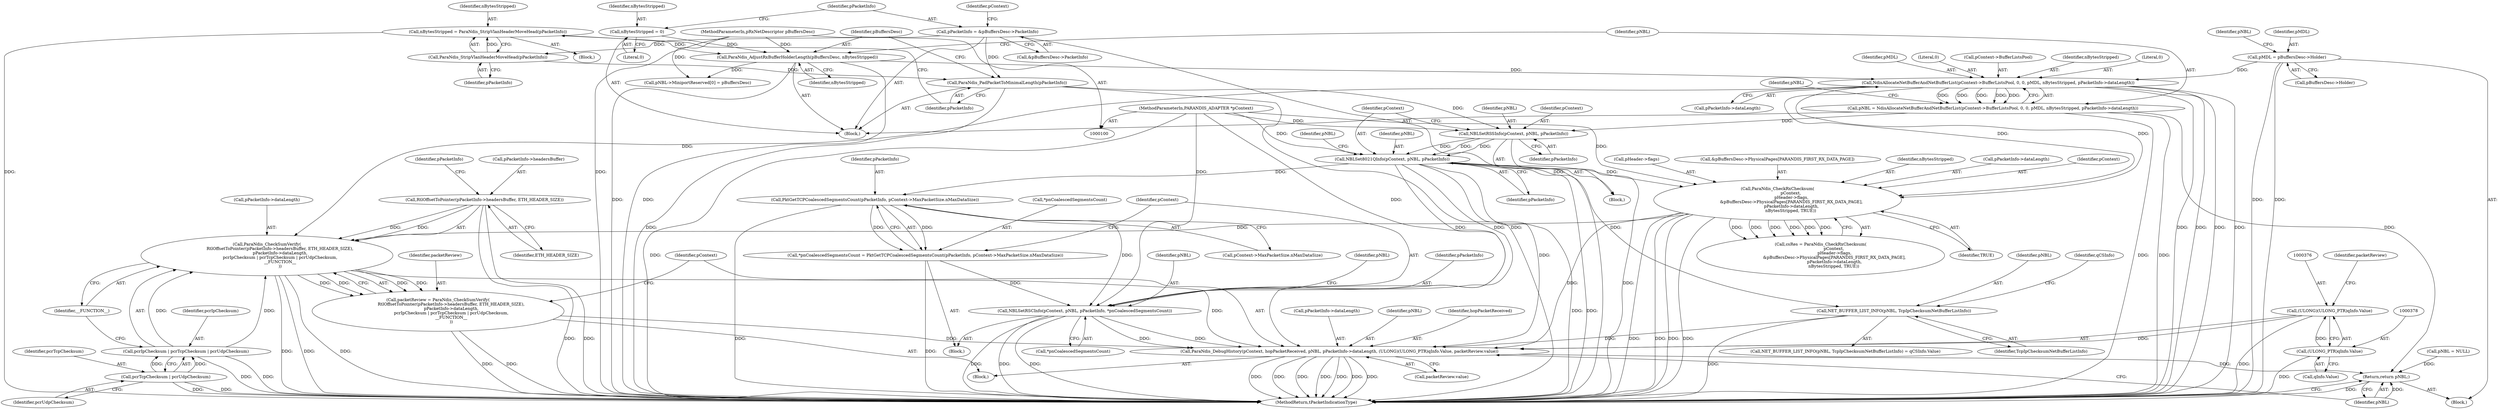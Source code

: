 digraph "0_kvm-guest-drivers-windows_723416fa4210b7464b28eab89cc76252e6193ac1_6@pointer" {
"1000368" [label="(Call,ParaNdis_DebugHistory(pContext, hopPacketReceived, pNBL, pPacketInfo->dataLength, (ULONG)(ULONG_PTR)qInfo.Value, packetReview.value))"];
"1000229" [label="(Call,ParaNdis_CheckRxChecksum(\n                    pContext,\n                     pHeader->flags,\n                     &pBuffersDesc->PhysicalPages[PARANDIS_FIRST_RX_DATA_PAGE],\n                     pPacketInfo->dataLength,\n                    nBytesStripped, TRUE))"];
"1000191" [label="(Call,NBLSet8021QInfo(pContext, pNBL, pPacketInfo))"];
"1000187" [label="(Call,NBLSetRSSInfo(pContext, pNBL, pPacketInfo))"];
"1000101" [label="(MethodParameterIn,PARANDIS_ADAPTER *pContext)"];
"1000151" [label="(Call,pNBL = NdisAllocateNetBufferAndNetBufferList(pContext->BufferListsPool, 0, 0, pMDL, nBytesStripped, pPacketInfo->dataLength))"];
"1000153" [label="(Call,NdisAllocateNetBufferAndNetBufferList(pContext->BufferListsPool, 0, 0, pMDL, nBytesStripped, pPacketInfo->dataLength))"];
"1000106" [label="(Call,pMDL = pBuffersDesc->Holder)"];
"1000148" [label="(Call,ParaNdis_AdjustRxBufferHolderLength(pBuffersDesc, nBytesStripped))"];
"1000102" [label="(MethodParameterIn,pRxNetDescriptor pBuffersDesc)"];
"1000142" [label="(Call,nBytesStripped = ParaNdis_StripVlanHeaderMoveHead(pPacketInfo))"];
"1000144" [label="(Call,ParaNdis_StripVlanHeaderMoveHead(pPacketInfo))"];
"1000127" [label="(Call,pPacketInfo = &pBuffersDesc->PacketInfo)"];
"1000123" [label="(Call,nBytesStripped = 0)"];
"1000146" [label="(Call,ParaNdis_PadPacketToMinimalLength(pPacketInfo))"];
"1000219" [label="(Call,NBLSetRSCInfo(pContext, pNBL, pPacketInfo, *pnCoalescedSegmentsCount))"];
"1000212" [label="(Call,PktGetTCPCoalescedSegmentsCount(pPacketInfo, pContext->MaxPacketSize.nMaxDataSize))"];
"1000209" [label="(Call,*pnCoalescedSegmentsCount = PktGetTCPCoalescedSegmentsCount(pPacketInfo, pContext->MaxPacketSize.nMaxDataSize))"];
"1000323" [label="(Call,NET_BUFFER_LIST_INFO(pNBL, TcpIpChecksumNetBufferListInfo))"];
"1000353" [label="(Call,ParaNdis_CheckSumVerify(\n                    RtlOffsetToPointer(pPacketInfo->headersBuffer, ETH_HEADER_SIZE),\n                    pPacketInfo->dataLength,\n                    pcrIpChecksum | pcrTcpChecksum | pcrUdpChecksum,\n                    __FUNCTION__\n                    ))"];
"1000354" [label="(Call,RtlOffsetToPointer(pPacketInfo->headersBuffer, ETH_HEADER_SIZE))"];
"1000362" [label="(Call,pcrIpChecksum | pcrTcpChecksum | pcrUdpChecksum)"];
"1000364" [label="(Call,pcrTcpChecksum | pcrUdpChecksum)"];
"1000375" [label="(Call,(ULONG)(ULONG_PTR)qInfo.Value)"];
"1000377" [label="(Call,(ULONG_PTR)qInfo.Value)"];
"1000351" [label="(Call,packetReview = ParaNdis_CheckSumVerify(\n                    RtlOffsetToPointer(pPacketInfo->headersBuffer, ETH_HEADER_SIZE),\n                    pPacketInfo->dataLength,\n                    pcrIpChecksum | pcrTcpChecksum | pcrUdpChecksum,\n                    __FUNCTION__\n                    ))"];
"1000385" [label="(Return,return pNBL;)"];
"1000123" [label="(Call,nBytesStripped = 0)"];
"1000213" [label="(Identifier,pPacketInfo)"];
"1000223" [label="(Call,*pnCoalescedSegmentsCount)"];
"1000159" [label="(Identifier,pMDL)"];
"1000141" [label="(Block,)"];
"1000143" [label="(Identifier,nBytesStripped)"];
"1000383" [label="(Identifier,packetReview)"];
"1000191" [label="(Call,NBLSet8021QInfo(pContext, pNBL, pPacketInfo))"];
"1000150" [label="(Identifier,nBytesStripped)"];
"1000101" [label="(MethodParameterIn,PARANDIS_ADAPTER *pContext)"];
"1000366" [label="(Identifier,pcrUdpChecksum)"];
"1000324" [label="(Identifier,pNBL)"];
"1000220" [label="(Identifier,pContext)"];
"1000244" [label="(Identifier,TRUE)"];
"1000187" [label="(Call,NBLSetRSSInfo(pContext, pNBL, pPacketInfo))"];
"1000230" [label="(Identifier,pContext)"];
"1000351" [label="(Call,packetReview = ParaNdis_CheckSumVerify(\n                    RtlOffsetToPointer(pPacketInfo->headersBuffer, ETH_HEADER_SIZE),\n                    pPacketInfo->dataLength,\n                    pcrIpChecksum | pcrTcpChecksum | pcrUdpChecksum,\n                    __FUNCTION__\n                    ))"];
"1000212" [label="(Call,PktGetTCPCoalescedSegmentsCount(pPacketInfo, pContext->MaxPacketSize.nMaxDataSize))"];
"1000157" [label="(Literal,0)"];
"1000147" [label="(Identifier,pPacketInfo)"];
"1000371" [label="(Identifier,pNBL)"];
"1000144" [label="(Call,ParaNdis_StripVlanHeaderMoveHead(pPacketInfo))"];
"1000193" [label="(Identifier,pNBL)"];
"1000129" [label="(Call,&pBuffersDesc->PacketInfo)"];
"1000323" [label="(Call,NET_BUFFER_LIST_INFO(pNBL, TcpIpChecksumNetBufferListInfo))"];
"1000221" [label="(Identifier,pNBL)"];
"1000210" [label="(Call,*pnCoalescedSegmentsCount)"];
"1000106" [label="(Call,pMDL = pBuffersDesc->Holder)"];
"1000325" [label="(Identifier,TcpIpChecksumNetBufferListInfo)"];
"1000194" [label="(Identifier,pPacketInfo)"];
"1000190" [label="(Identifier,pPacketInfo)"];
"1000231" [label="(Call,pHeader->flags)"];
"1000322" [label="(Call,NET_BUFFER_LIST_INFO(pNBL, TcpIpChecksumNetBufferListInfo) = qCSInfo.Value)"];
"1000128" [label="(Identifier,pPacketInfo)"];
"1000367" [label="(Identifier,__FUNCTION__)"];
"1000234" [label="(Call,&pBuffersDesc->PhysicalPages[PARANDIS_FIRST_RX_DATA_PAGE])"];
"1000354" [label="(Call,RtlOffsetToPointer(pPacketInfo->headersBuffer, ETH_HEADER_SIZE))"];
"1000192" [label="(Identifier,pContext)"];
"1000229" [label="(Call,ParaNdis_CheckRxChecksum(\n                    pContext,\n                     pHeader->flags,\n                     &pBuffersDesc->PhysicalPages[PARANDIS_FIRST_RX_DATA_PAGE],\n                     pPacketInfo->dataLength,\n                    nBytesStripped, TRUE))"];
"1000382" [label="(Call,packetReview.value)"];
"1000349" [label="(Block,)"];
"1000108" [label="(Call,pBuffersDesc->Holder)"];
"1000107" [label="(Identifier,pMDL)"];
"1000148" [label="(Call,ParaNdis_AdjustRxBufferHolderLength(pBuffersDesc, nBytesStripped))"];
"1000208" [label="(Block,)"];
"1000370" [label="(Identifier,hopPacketReceived)"];
"1000353" [label="(Call,ParaNdis_CheckSumVerify(\n                    RtlOffsetToPointer(pPacketInfo->headersBuffer, ETH_HEADER_SIZE),\n                    pPacketInfo->dataLength,\n                    pcrIpChecksum | pcrTcpChecksum | pcrUdpChecksum,\n                    __FUNCTION__\n                    ))"];
"1000352" [label="(Identifier,packetReview)"];
"1000346" [label="(Identifier,pNBL)"];
"1000145" [label="(Identifier,pPacketInfo)"];
"1000243" [label="(Identifier,nBytesStripped)"];
"1000362" [label="(Call,pcrIpChecksum | pcrTcpChecksum | pcrUdpChecksum)"];
"1000151" [label="(Call,pNBL = NdisAllocateNetBufferAndNetBufferList(pContext->BufferListsPool, 0, 0, pMDL, nBytesStripped, pPacketInfo->dataLength))"];
"1000102" [label="(MethodParameterIn,pRxNetDescriptor pBuffersDesc)"];
"1000189" [label="(Identifier,pNBL)"];
"1000377" [label="(Call,(ULONG_PTR)qInfo.Value)"];
"1000136" [label="(Identifier,pContext)"];
"1000166" [label="(Block,)"];
"1000327" [label="(Identifier,qCSInfo)"];
"1000240" [label="(Call,pPacketInfo->dataLength)"];
"1000209" [label="(Call,*pnCoalescedSegmentsCount = PktGetTCPCoalescedSegmentsCount(pPacketInfo, pContext->MaxPacketSize.nMaxDataSize))"];
"1000359" [label="(Call,pPacketInfo->dataLength)"];
"1000154" [label="(Call,pContext->BufferListsPool)"];
"1000113" [label="(Identifier,pNBL)"];
"1000365" [label="(Identifier,pcrTcpChecksum)"];
"1000363" [label="(Identifier,pcrIpChecksum)"];
"1000379" [label="(Call,qInfo.Value)"];
"1000372" [label="(Call,pPacketInfo->dataLength)"];
"1000112" [label="(Call,pNBL = NULL)"];
"1000146" [label="(Call,ParaNdis_PadPacketToMinimalLength(pPacketInfo))"];
"1000161" [label="(Call,pPacketInfo->dataLength)"];
"1000360" [label="(Identifier,pPacketInfo)"];
"1000104" [label="(Block,)"];
"1000219" [label="(Call,NBLSetRSCInfo(pContext, pNBL, pPacketInfo, *pnCoalescedSegmentsCount))"];
"1000375" [label="(Call,(ULONG)(ULONG_PTR)qInfo.Value)"];
"1000369" [label="(Identifier,pContext)"];
"1000153" [label="(Call,NdisAllocateNetBufferAndNetBufferList(pContext->BufferListsPool, 0, 0, pMDL, nBytesStripped, pPacketInfo->dataLength))"];
"1000152" [label="(Identifier,pNBL)"];
"1000198" [label="(Identifier,pNBL)"];
"1000214" [label="(Call,pContext->MaxPacketSize.nMaxDataSize)"];
"1000364" [label="(Call,pcrTcpChecksum | pcrUdpChecksum)"];
"1000125" [label="(Literal,0)"];
"1000368" [label="(Call,ParaNdis_DebugHistory(pContext, hopPacketReceived, pNBL, pPacketInfo->dataLength, (ULONG)(ULONG_PTR)qInfo.Value, packetReview.value))"];
"1000121" [label="(Block,)"];
"1000386" [label="(Identifier,pNBL)"];
"1000160" [label="(Identifier,nBytesStripped)"];
"1000195" [label="(Call,pNBL->MiniportReserved[0] = pBuffersDesc)"];
"1000127" [label="(Call,pPacketInfo = &pBuffersDesc->PacketInfo)"];
"1000165" [label="(Identifier,pNBL)"];
"1000385" [label="(Return,return pNBL;)"];
"1000358" [label="(Identifier,ETH_HEADER_SIZE)"];
"1000188" [label="(Identifier,pContext)"];
"1000222" [label="(Identifier,pPacketInfo)"];
"1000158" [label="(Literal,0)"];
"1000355" [label="(Call,pPacketInfo->headersBuffer)"];
"1000149" [label="(Identifier,pBuffersDesc)"];
"1000387" [label="(MethodReturn,tPacketIndicationType)"];
"1000142" [label="(Call,nBytesStripped = ParaNdis_StripVlanHeaderMoveHead(pPacketInfo))"];
"1000227" [label="(Call,csRes = ParaNdis_CheckRxChecksum(\n                    pContext,\n                     pHeader->flags,\n                     &pBuffersDesc->PhysicalPages[PARANDIS_FIRST_RX_DATA_PAGE],\n                     pPacketInfo->dataLength,\n                    nBytesStripped, TRUE))"];
"1000124" [label="(Identifier,nBytesStripped)"];
"1000368" -> "1000349"  [label="AST: "];
"1000368" -> "1000382"  [label="CFG: "];
"1000369" -> "1000368"  [label="AST: "];
"1000370" -> "1000368"  [label="AST: "];
"1000371" -> "1000368"  [label="AST: "];
"1000372" -> "1000368"  [label="AST: "];
"1000375" -> "1000368"  [label="AST: "];
"1000382" -> "1000368"  [label="AST: "];
"1000386" -> "1000368"  [label="CFG: "];
"1000368" -> "1000387"  [label="DDG: "];
"1000368" -> "1000387"  [label="DDG: "];
"1000368" -> "1000387"  [label="DDG: "];
"1000368" -> "1000387"  [label="DDG: "];
"1000368" -> "1000387"  [label="DDG: "];
"1000368" -> "1000387"  [label="DDG: "];
"1000368" -> "1000387"  [label="DDG: "];
"1000229" -> "1000368"  [label="DDG: "];
"1000219" -> "1000368"  [label="DDG: "];
"1000219" -> "1000368"  [label="DDG: "];
"1000101" -> "1000368"  [label="DDG: "];
"1000323" -> "1000368"  [label="DDG: "];
"1000191" -> "1000368"  [label="DDG: "];
"1000353" -> "1000368"  [label="DDG: "];
"1000375" -> "1000368"  [label="DDG: "];
"1000351" -> "1000368"  [label="DDG: "];
"1000368" -> "1000385"  [label="DDG: "];
"1000229" -> "1000227"  [label="AST: "];
"1000229" -> "1000244"  [label="CFG: "];
"1000230" -> "1000229"  [label="AST: "];
"1000231" -> "1000229"  [label="AST: "];
"1000234" -> "1000229"  [label="AST: "];
"1000240" -> "1000229"  [label="AST: "];
"1000243" -> "1000229"  [label="AST: "];
"1000244" -> "1000229"  [label="AST: "];
"1000227" -> "1000229"  [label="CFG: "];
"1000229" -> "1000387"  [label="DDG: "];
"1000229" -> "1000387"  [label="DDG: "];
"1000229" -> "1000387"  [label="DDG: "];
"1000229" -> "1000387"  [label="DDG: "];
"1000229" -> "1000227"  [label="DDG: "];
"1000229" -> "1000227"  [label="DDG: "];
"1000229" -> "1000227"  [label="DDG: "];
"1000229" -> "1000227"  [label="DDG: "];
"1000229" -> "1000227"  [label="DDG: "];
"1000229" -> "1000227"  [label="DDG: "];
"1000191" -> "1000229"  [label="DDG: "];
"1000101" -> "1000229"  [label="DDG: "];
"1000153" -> "1000229"  [label="DDG: "];
"1000153" -> "1000229"  [label="DDG: "];
"1000229" -> "1000353"  [label="DDG: "];
"1000191" -> "1000166"  [label="AST: "];
"1000191" -> "1000194"  [label="CFG: "];
"1000192" -> "1000191"  [label="AST: "];
"1000193" -> "1000191"  [label="AST: "];
"1000194" -> "1000191"  [label="AST: "];
"1000198" -> "1000191"  [label="CFG: "];
"1000191" -> "1000387"  [label="DDG: "];
"1000191" -> "1000387"  [label="DDG: "];
"1000187" -> "1000191"  [label="DDG: "];
"1000187" -> "1000191"  [label="DDG: "];
"1000187" -> "1000191"  [label="DDG: "];
"1000101" -> "1000191"  [label="DDG: "];
"1000191" -> "1000212"  [label="DDG: "];
"1000191" -> "1000219"  [label="DDG: "];
"1000191" -> "1000219"  [label="DDG: "];
"1000191" -> "1000323"  [label="DDG: "];
"1000187" -> "1000166"  [label="AST: "];
"1000187" -> "1000190"  [label="CFG: "];
"1000188" -> "1000187"  [label="AST: "];
"1000189" -> "1000187"  [label="AST: "];
"1000190" -> "1000187"  [label="AST: "];
"1000192" -> "1000187"  [label="CFG: "];
"1000187" -> "1000387"  [label="DDG: "];
"1000101" -> "1000187"  [label="DDG: "];
"1000151" -> "1000187"  [label="DDG: "];
"1000146" -> "1000187"  [label="DDG: "];
"1000101" -> "1000100"  [label="AST: "];
"1000101" -> "1000387"  [label="DDG: "];
"1000101" -> "1000219"  [label="DDG: "];
"1000151" -> "1000121"  [label="AST: "];
"1000151" -> "1000153"  [label="CFG: "];
"1000152" -> "1000151"  [label="AST: "];
"1000153" -> "1000151"  [label="AST: "];
"1000165" -> "1000151"  [label="CFG: "];
"1000151" -> "1000387"  [label="DDG: "];
"1000151" -> "1000387"  [label="DDG: "];
"1000153" -> "1000151"  [label="DDG: "];
"1000153" -> "1000151"  [label="DDG: "];
"1000153" -> "1000151"  [label="DDG: "];
"1000153" -> "1000151"  [label="DDG: "];
"1000153" -> "1000151"  [label="DDG: "];
"1000151" -> "1000385"  [label="DDG: "];
"1000153" -> "1000161"  [label="CFG: "];
"1000154" -> "1000153"  [label="AST: "];
"1000157" -> "1000153"  [label="AST: "];
"1000158" -> "1000153"  [label="AST: "];
"1000159" -> "1000153"  [label="AST: "];
"1000160" -> "1000153"  [label="AST: "];
"1000161" -> "1000153"  [label="AST: "];
"1000153" -> "1000387"  [label="DDG: "];
"1000153" -> "1000387"  [label="DDG: "];
"1000153" -> "1000387"  [label="DDG: "];
"1000153" -> "1000387"  [label="DDG: "];
"1000106" -> "1000153"  [label="DDG: "];
"1000148" -> "1000153"  [label="DDG: "];
"1000153" -> "1000353"  [label="DDG: "];
"1000106" -> "1000104"  [label="AST: "];
"1000106" -> "1000108"  [label="CFG: "];
"1000107" -> "1000106"  [label="AST: "];
"1000108" -> "1000106"  [label="AST: "];
"1000113" -> "1000106"  [label="CFG: "];
"1000106" -> "1000387"  [label="DDG: "];
"1000106" -> "1000387"  [label="DDG: "];
"1000148" -> "1000121"  [label="AST: "];
"1000148" -> "1000150"  [label="CFG: "];
"1000149" -> "1000148"  [label="AST: "];
"1000150" -> "1000148"  [label="AST: "];
"1000152" -> "1000148"  [label="CFG: "];
"1000148" -> "1000387"  [label="DDG: "];
"1000148" -> "1000387"  [label="DDG: "];
"1000102" -> "1000148"  [label="DDG: "];
"1000142" -> "1000148"  [label="DDG: "];
"1000123" -> "1000148"  [label="DDG: "];
"1000148" -> "1000195"  [label="DDG: "];
"1000102" -> "1000100"  [label="AST: "];
"1000102" -> "1000387"  [label="DDG: "];
"1000102" -> "1000195"  [label="DDG: "];
"1000142" -> "1000141"  [label="AST: "];
"1000142" -> "1000144"  [label="CFG: "];
"1000143" -> "1000142"  [label="AST: "];
"1000144" -> "1000142"  [label="AST: "];
"1000147" -> "1000142"  [label="CFG: "];
"1000142" -> "1000387"  [label="DDG: "];
"1000144" -> "1000142"  [label="DDG: "];
"1000144" -> "1000145"  [label="CFG: "];
"1000145" -> "1000144"  [label="AST: "];
"1000127" -> "1000144"  [label="DDG: "];
"1000144" -> "1000146"  [label="DDG: "];
"1000127" -> "1000121"  [label="AST: "];
"1000127" -> "1000129"  [label="CFG: "];
"1000128" -> "1000127"  [label="AST: "];
"1000129" -> "1000127"  [label="AST: "];
"1000136" -> "1000127"  [label="CFG: "];
"1000127" -> "1000387"  [label="DDG: "];
"1000127" -> "1000146"  [label="DDG: "];
"1000123" -> "1000121"  [label="AST: "];
"1000123" -> "1000125"  [label="CFG: "];
"1000124" -> "1000123"  [label="AST: "];
"1000125" -> "1000123"  [label="AST: "];
"1000128" -> "1000123"  [label="CFG: "];
"1000146" -> "1000121"  [label="AST: "];
"1000146" -> "1000147"  [label="CFG: "];
"1000147" -> "1000146"  [label="AST: "];
"1000149" -> "1000146"  [label="CFG: "];
"1000146" -> "1000387"  [label="DDG: "];
"1000146" -> "1000387"  [label="DDG: "];
"1000219" -> "1000208"  [label="AST: "];
"1000219" -> "1000223"  [label="CFG: "];
"1000220" -> "1000219"  [label="AST: "];
"1000221" -> "1000219"  [label="AST: "];
"1000222" -> "1000219"  [label="AST: "];
"1000223" -> "1000219"  [label="AST: "];
"1000346" -> "1000219"  [label="CFG: "];
"1000219" -> "1000387"  [label="DDG: "];
"1000219" -> "1000387"  [label="DDG: "];
"1000219" -> "1000387"  [label="DDG: "];
"1000212" -> "1000219"  [label="DDG: "];
"1000209" -> "1000219"  [label="DDG: "];
"1000212" -> "1000209"  [label="AST: "];
"1000212" -> "1000214"  [label="CFG: "];
"1000213" -> "1000212"  [label="AST: "];
"1000214" -> "1000212"  [label="AST: "];
"1000209" -> "1000212"  [label="CFG: "];
"1000212" -> "1000387"  [label="DDG: "];
"1000212" -> "1000209"  [label="DDG: "];
"1000212" -> "1000209"  [label="DDG: "];
"1000209" -> "1000208"  [label="AST: "];
"1000210" -> "1000209"  [label="AST: "];
"1000220" -> "1000209"  [label="CFG: "];
"1000209" -> "1000387"  [label="DDG: "];
"1000323" -> "1000322"  [label="AST: "];
"1000323" -> "1000325"  [label="CFG: "];
"1000324" -> "1000323"  [label="AST: "];
"1000325" -> "1000323"  [label="AST: "];
"1000327" -> "1000323"  [label="CFG: "];
"1000323" -> "1000387"  [label="DDG: "];
"1000353" -> "1000351"  [label="AST: "];
"1000353" -> "1000367"  [label="CFG: "];
"1000354" -> "1000353"  [label="AST: "];
"1000359" -> "1000353"  [label="AST: "];
"1000362" -> "1000353"  [label="AST: "];
"1000367" -> "1000353"  [label="AST: "];
"1000351" -> "1000353"  [label="CFG: "];
"1000353" -> "1000387"  [label="DDG: "];
"1000353" -> "1000387"  [label="DDG: "];
"1000353" -> "1000387"  [label="DDG: "];
"1000353" -> "1000351"  [label="DDG: "];
"1000353" -> "1000351"  [label="DDG: "];
"1000353" -> "1000351"  [label="DDG: "];
"1000353" -> "1000351"  [label="DDG: "];
"1000354" -> "1000353"  [label="DDG: "];
"1000354" -> "1000353"  [label="DDG: "];
"1000362" -> "1000353"  [label="DDG: "];
"1000362" -> "1000353"  [label="DDG: "];
"1000354" -> "1000358"  [label="CFG: "];
"1000355" -> "1000354"  [label="AST: "];
"1000358" -> "1000354"  [label="AST: "];
"1000360" -> "1000354"  [label="CFG: "];
"1000354" -> "1000387"  [label="DDG: "];
"1000354" -> "1000387"  [label="DDG: "];
"1000362" -> "1000364"  [label="CFG: "];
"1000363" -> "1000362"  [label="AST: "];
"1000364" -> "1000362"  [label="AST: "];
"1000367" -> "1000362"  [label="CFG: "];
"1000362" -> "1000387"  [label="DDG: "];
"1000362" -> "1000387"  [label="DDG: "];
"1000364" -> "1000362"  [label="DDG: "];
"1000364" -> "1000362"  [label="DDG: "];
"1000364" -> "1000366"  [label="CFG: "];
"1000365" -> "1000364"  [label="AST: "];
"1000366" -> "1000364"  [label="AST: "];
"1000364" -> "1000387"  [label="DDG: "];
"1000364" -> "1000387"  [label="DDG: "];
"1000375" -> "1000377"  [label="CFG: "];
"1000376" -> "1000375"  [label="AST: "];
"1000377" -> "1000375"  [label="AST: "];
"1000383" -> "1000375"  [label="CFG: "];
"1000375" -> "1000387"  [label="DDG: "];
"1000377" -> "1000375"  [label="DDG: "];
"1000377" -> "1000379"  [label="CFG: "];
"1000378" -> "1000377"  [label="AST: "];
"1000379" -> "1000377"  [label="AST: "];
"1000377" -> "1000387"  [label="DDG: "];
"1000351" -> "1000349"  [label="AST: "];
"1000352" -> "1000351"  [label="AST: "];
"1000369" -> "1000351"  [label="CFG: "];
"1000351" -> "1000387"  [label="DDG: "];
"1000351" -> "1000387"  [label="DDG: "];
"1000385" -> "1000104"  [label="AST: "];
"1000385" -> "1000386"  [label="CFG: "];
"1000386" -> "1000385"  [label="AST: "];
"1000387" -> "1000385"  [label="CFG: "];
"1000385" -> "1000387"  [label="DDG: "];
"1000386" -> "1000385"  [label="DDG: "];
"1000112" -> "1000385"  [label="DDG: "];
}
